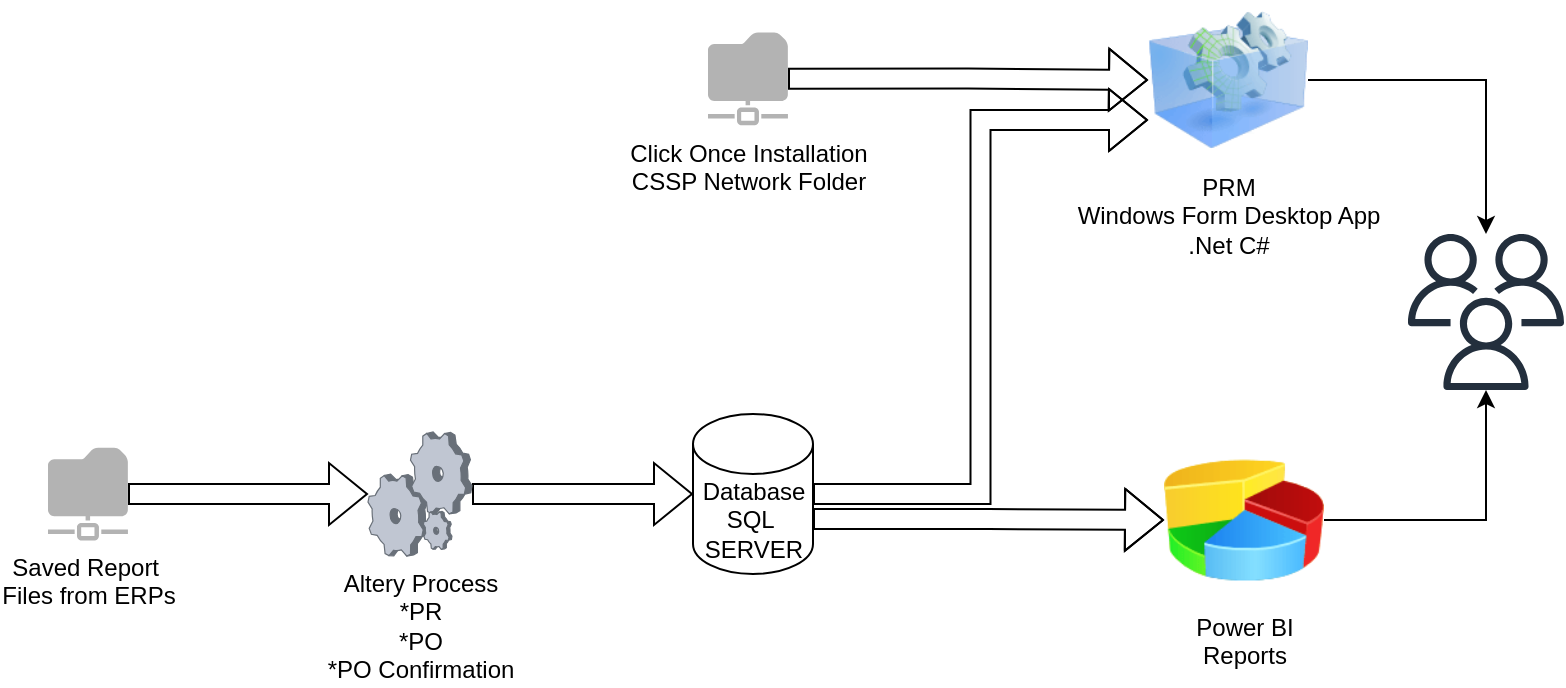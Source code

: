 <mxfile version="15.8.0" type="github">
  <diagram id="kOsPYZ9uBFAMnIBQ-ULK" name="Page-1">
    <mxGraphModel dx="1422" dy="741" grid="1" gridSize="10" guides="1" tooltips="1" connect="1" arrows="1" fold="1" page="1" pageScale="1" pageWidth="827" pageHeight="1169" math="0" shadow="0">
      <root>
        <mxCell id="0" />
        <mxCell id="1" parent="0" />
        <mxCell id="oxakEMZMlEvCSRAWe6NK-13" style="edgeStyle=orthogonalEdgeStyle;rounded=0;orthogonalLoop=1;jettySize=auto;html=1;exitX=1;exitY=0.5;exitDx=0;exitDy=0;exitPerimeter=0;entryX=0;entryY=0.75;entryDx=0;entryDy=0;shape=flexArrow;" edge="1" parent="1" source="oxakEMZMlEvCSRAWe6NK-3" target="oxakEMZMlEvCSRAWe6NK-7">
          <mxGeometry relative="1" as="geometry" />
        </mxCell>
        <mxCell id="oxakEMZMlEvCSRAWe6NK-14" style="edgeStyle=orthogonalEdgeStyle;rounded=0;orthogonalLoop=1;jettySize=auto;html=1;exitX=1;exitY=0;exitDx=0;exitDy=52.5;exitPerimeter=0;shape=flexArrow;" edge="1" parent="1" source="oxakEMZMlEvCSRAWe6NK-3" target="oxakEMZMlEvCSRAWe6NK-8">
          <mxGeometry relative="1" as="geometry" />
        </mxCell>
        <mxCell id="oxakEMZMlEvCSRAWe6NK-3" value="Database&lt;br&gt;SQL&amp;nbsp;&lt;br&gt;SERVER" style="shape=cylinder3;whiteSpace=wrap;html=1;boundedLbl=1;backgroundOutline=1;size=15;" vertex="1" parent="1">
          <mxGeometry x="362.5" y="290" width="60" height="80" as="geometry" />
        </mxCell>
        <mxCell id="oxakEMZMlEvCSRAWe6NK-9" style="edgeStyle=orthogonalEdgeStyle;rounded=0;orthogonalLoop=1;jettySize=auto;html=1;exitX=1;exitY=0.5;exitDx=0;exitDy=0;exitPerimeter=0;shape=flexArrow;" edge="1" parent="1" source="oxakEMZMlEvCSRAWe6NK-4" target="oxakEMZMlEvCSRAWe6NK-7">
          <mxGeometry relative="1" as="geometry" />
        </mxCell>
        <mxCell id="oxakEMZMlEvCSRAWe6NK-4" value="Click Once Installation&lt;br&gt;CSSP Network Folder" style="sketch=0;aspect=fixed;pointerEvents=1;shadow=0;dashed=0;html=1;strokeColor=none;labelPosition=center;verticalLabelPosition=bottom;verticalAlign=top;align=center;fillColor=#B3B3B3;shape=mxgraph.mscae.enterprise.shared_folder" vertex="1" parent="1">
          <mxGeometry x="370" y="99.07" width="40" height="46.51" as="geometry" />
        </mxCell>
        <mxCell id="oxakEMZMlEvCSRAWe6NK-5" value="" style="sketch=0;outlineConnect=0;fontColor=#232F3E;gradientColor=none;fillColor=#232F3D;strokeColor=none;dashed=0;verticalLabelPosition=bottom;verticalAlign=top;align=center;html=1;fontSize=12;fontStyle=0;aspect=fixed;pointerEvents=1;shape=mxgraph.aws4.users;" vertex="1" parent="1">
          <mxGeometry x="720" y="200" width="78" height="78" as="geometry" />
        </mxCell>
        <mxCell id="oxakEMZMlEvCSRAWe6NK-11" style="edgeStyle=orthogonalEdgeStyle;rounded=0;orthogonalLoop=1;jettySize=auto;html=1;exitX=1;exitY=0.5;exitDx=0;exitDy=0;" edge="1" parent="1" source="oxakEMZMlEvCSRAWe6NK-7" target="oxakEMZMlEvCSRAWe6NK-5">
          <mxGeometry relative="1" as="geometry" />
        </mxCell>
        <mxCell id="oxakEMZMlEvCSRAWe6NK-7" value="PRM&lt;br&gt;Windows Form Desktop App&lt;br&gt;.Net C#" style="image;html=1;image=img/lib/clip_art/computers/Virtual_Application_128x128.png" vertex="1" parent="1">
          <mxGeometry x="590" y="83" width="80" height="80" as="geometry" />
        </mxCell>
        <mxCell id="oxakEMZMlEvCSRAWe6NK-12" style="edgeStyle=orthogonalEdgeStyle;rounded=0;orthogonalLoop=1;jettySize=auto;html=1;exitX=1;exitY=0.5;exitDx=0;exitDy=0;" edge="1" parent="1" source="oxakEMZMlEvCSRAWe6NK-8" target="oxakEMZMlEvCSRAWe6NK-5">
          <mxGeometry relative="1" as="geometry" />
        </mxCell>
        <mxCell id="oxakEMZMlEvCSRAWe6NK-8" value="Power BI&lt;br&gt;Reports&lt;br&gt;" style="image;html=1;image=img/lib/clip_art/finance/Pie_Chart_128x128.png" vertex="1" parent="1">
          <mxGeometry x="598" y="303" width="80" height="80" as="geometry" />
        </mxCell>
        <mxCell id="oxakEMZMlEvCSRAWe6NK-23" style="edgeStyle=orthogonalEdgeStyle;shape=flexArrow;rounded=0;orthogonalLoop=1;jettySize=auto;html=1;" edge="1" parent="1" source="oxakEMZMlEvCSRAWe6NK-15" target="oxakEMZMlEvCSRAWe6NK-3">
          <mxGeometry relative="1" as="geometry" />
        </mxCell>
        <mxCell id="oxakEMZMlEvCSRAWe6NK-15" value="Altery Process&lt;br&gt;*PR&lt;br&gt;*PO&lt;br&gt;*PO Confirmation" style="verticalLabelPosition=bottom;sketch=0;aspect=fixed;html=1;verticalAlign=top;strokeColor=none;align=center;outlineConnect=0;shape=mxgraph.citrix.process;fillColor=#B3B3B3;" vertex="1" parent="1">
          <mxGeometry x="200" y="299" width="52" height="62" as="geometry" />
        </mxCell>
        <mxCell id="oxakEMZMlEvCSRAWe6NK-17" style="edgeStyle=orthogonalEdgeStyle;rounded=0;orthogonalLoop=1;jettySize=auto;html=1;exitX=1;exitY=0.5;exitDx=0;exitDy=0;exitPerimeter=0;shape=flexArrow;" edge="1" parent="1" source="oxakEMZMlEvCSRAWe6NK-16" target="oxakEMZMlEvCSRAWe6NK-15">
          <mxGeometry relative="1" as="geometry" />
        </mxCell>
        <mxCell id="oxakEMZMlEvCSRAWe6NK-16" value="Saved Report&amp;nbsp;&lt;br&gt;Files from ERPs" style="sketch=0;aspect=fixed;pointerEvents=1;shadow=0;dashed=0;html=1;strokeColor=none;labelPosition=center;verticalLabelPosition=bottom;verticalAlign=top;align=center;fillColor=#B3B3B3;shape=mxgraph.mscae.enterprise.shared_folder" vertex="1" parent="1">
          <mxGeometry x="40" y="306.75" width="40" height="46.51" as="geometry" />
        </mxCell>
      </root>
    </mxGraphModel>
  </diagram>
</mxfile>
